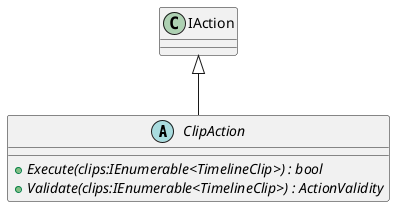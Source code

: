 @startuml
abstract class ClipAction {
    + {abstract} Execute(clips:IEnumerable<TimelineClip>) : bool
    + {abstract} Validate(clips:IEnumerable<TimelineClip>) : ActionValidity
}
IAction <|-- ClipAction
@enduml
